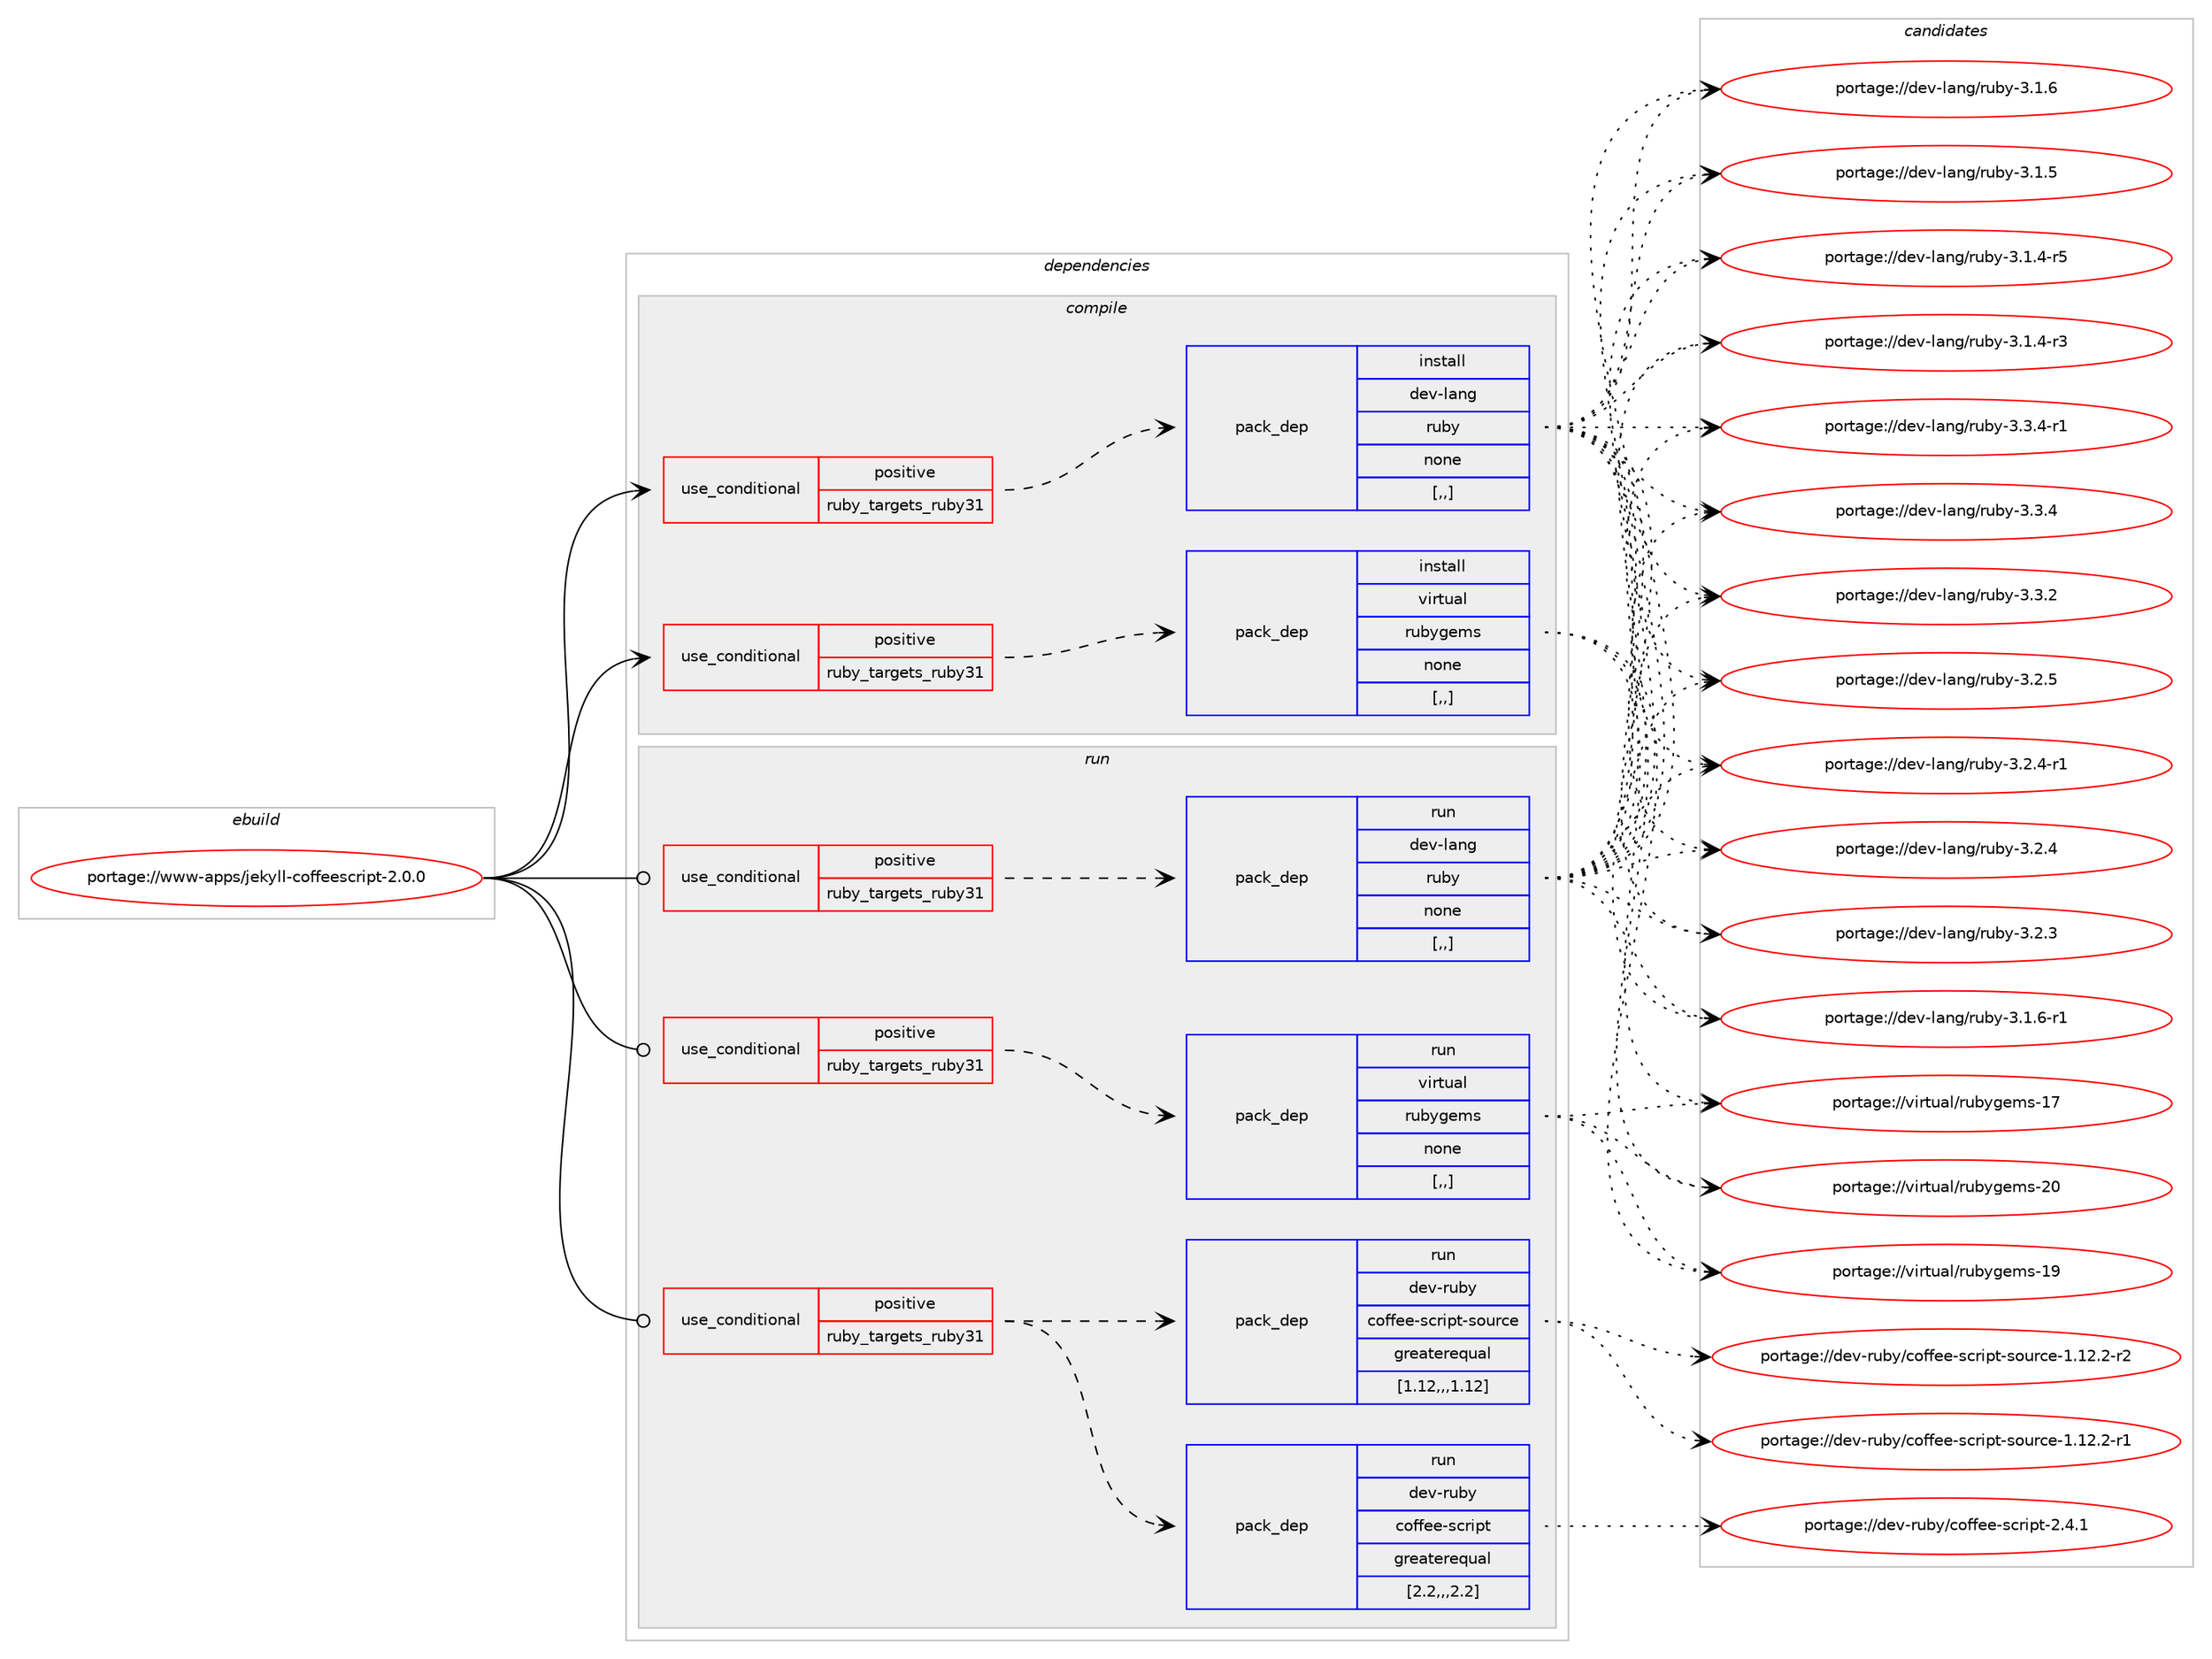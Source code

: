 digraph prolog {

# *************
# Graph options
# *************

newrank=true;
concentrate=true;
compound=true;
graph [rankdir=LR,fontname=Helvetica,fontsize=10,ranksep=1.5];#, ranksep=2.5, nodesep=0.2];
edge  [arrowhead=vee];
node  [fontname=Helvetica,fontsize=10];

# **********
# The ebuild
# **********

subgraph cluster_leftcol {
color=gray;
label=<<i>ebuild</i>>;
id [label="portage://www-apps/jekyll-coffeescript-2.0.0", color=red, width=4, href="../www-apps/jekyll-coffeescript-2.0.0.svg"];
}

# ****************
# The dependencies
# ****************

subgraph cluster_midcol {
color=gray;
label=<<i>dependencies</i>>;
subgraph cluster_compile {
fillcolor="#eeeeee";
style=filled;
label=<<i>compile</i>>;
subgraph cond119011 {
dependency446929 [label=<<TABLE BORDER="0" CELLBORDER="1" CELLSPACING="0" CELLPADDING="4"><TR><TD ROWSPAN="3" CELLPADDING="10">use_conditional</TD></TR><TR><TD>positive</TD></TR><TR><TD>ruby_targets_ruby31</TD></TR></TABLE>>, shape=none, color=red];
subgraph pack324629 {
dependency446930 [label=<<TABLE BORDER="0" CELLBORDER="1" CELLSPACING="0" CELLPADDING="4" WIDTH="220"><TR><TD ROWSPAN="6" CELLPADDING="30">pack_dep</TD></TR><TR><TD WIDTH="110">install</TD></TR><TR><TD>dev-lang</TD></TR><TR><TD>ruby</TD></TR><TR><TD>none</TD></TR><TR><TD>[,,]</TD></TR></TABLE>>, shape=none, color=blue];
}
dependency446929:e -> dependency446930:w [weight=20,style="dashed",arrowhead="vee"];
}
id:e -> dependency446929:w [weight=20,style="solid",arrowhead="vee"];
subgraph cond119012 {
dependency446931 [label=<<TABLE BORDER="0" CELLBORDER="1" CELLSPACING="0" CELLPADDING="4"><TR><TD ROWSPAN="3" CELLPADDING="10">use_conditional</TD></TR><TR><TD>positive</TD></TR><TR><TD>ruby_targets_ruby31</TD></TR></TABLE>>, shape=none, color=red];
subgraph pack324630 {
dependency446932 [label=<<TABLE BORDER="0" CELLBORDER="1" CELLSPACING="0" CELLPADDING="4" WIDTH="220"><TR><TD ROWSPAN="6" CELLPADDING="30">pack_dep</TD></TR><TR><TD WIDTH="110">install</TD></TR><TR><TD>virtual</TD></TR><TR><TD>rubygems</TD></TR><TR><TD>none</TD></TR><TR><TD>[,,]</TD></TR></TABLE>>, shape=none, color=blue];
}
dependency446931:e -> dependency446932:w [weight=20,style="dashed",arrowhead="vee"];
}
id:e -> dependency446931:w [weight=20,style="solid",arrowhead="vee"];
}
subgraph cluster_compileandrun {
fillcolor="#eeeeee";
style=filled;
label=<<i>compile and run</i>>;
}
subgraph cluster_run {
fillcolor="#eeeeee";
style=filled;
label=<<i>run</i>>;
subgraph cond119013 {
dependency446933 [label=<<TABLE BORDER="0" CELLBORDER="1" CELLSPACING="0" CELLPADDING="4"><TR><TD ROWSPAN="3" CELLPADDING="10">use_conditional</TD></TR><TR><TD>positive</TD></TR><TR><TD>ruby_targets_ruby31</TD></TR></TABLE>>, shape=none, color=red];
subgraph pack324631 {
dependency446934 [label=<<TABLE BORDER="0" CELLBORDER="1" CELLSPACING="0" CELLPADDING="4" WIDTH="220"><TR><TD ROWSPAN="6" CELLPADDING="30">pack_dep</TD></TR><TR><TD WIDTH="110">run</TD></TR><TR><TD>dev-lang</TD></TR><TR><TD>ruby</TD></TR><TR><TD>none</TD></TR><TR><TD>[,,]</TD></TR></TABLE>>, shape=none, color=blue];
}
dependency446933:e -> dependency446934:w [weight=20,style="dashed",arrowhead="vee"];
}
id:e -> dependency446933:w [weight=20,style="solid",arrowhead="odot"];
subgraph cond119014 {
dependency446935 [label=<<TABLE BORDER="0" CELLBORDER="1" CELLSPACING="0" CELLPADDING="4"><TR><TD ROWSPAN="3" CELLPADDING="10">use_conditional</TD></TR><TR><TD>positive</TD></TR><TR><TD>ruby_targets_ruby31</TD></TR></TABLE>>, shape=none, color=red];
subgraph pack324632 {
dependency446936 [label=<<TABLE BORDER="0" CELLBORDER="1" CELLSPACING="0" CELLPADDING="4" WIDTH="220"><TR><TD ROWSPAN="6" CELLPADDING="30">pack_dep</TD></TR><TR><TD WIDTH="110">run</TD></TR><TR><TD>dev-ruby</TD></TR><TR><TD>coffee-script</TD></TR><TR><TD>greaterequal</TD></TR><TR><TD>[2.2,,,2.2]</TD></TR></TABLE>>, shape=none, color=blue];
}
dependency446935:e -> dependency446936:w [weight=20,style="dashed",arrowhead="vee"];
subgraph pack324633 {
dependency446937 [label=<<TABLE BORDER="0" CELLBORDER="1" CELLSPACING="0" CELLPADDING="4" WIDTH="220"><TR><TD ROWSPAN="6" CELLPADDING="30">pack_dep</TD></TR><TR><TD WIDTH="110">run</TD></TR><TR><TD>dev-ruby</TD></TR><TR><TD>coffee-script-source</TD></TR><TR><TD>greaterequal</TD></TR><TR><TD>[1.12,,,1.12]</TD></TR></TABLE>>, shape=none, color=blue];
}
dependency446935:e -> dependency446937:w [weight=20,style="dashed",arrowhead="vee"];
}
id:e -> dependency446935:w [weight=20,style="solid",arrowhead="odot"];
subgraph cond119015 {
dependency446938 [label=<<TABLE BORDER="0" CELLBORDER="1" CELLSPACING="0" CELLPADDING="4"><TR><TD ROWSPAN="3" CELLPADDING="10">use_conditional</TD></TR><TR><TD>positive</TD></TR><TR><TD>ruby_targets_ruby31</TD></TR></TABLE>>, shape=none, color=red];
subgraph pack324634 {
dependency446939 [label=<<TABLE BORDER="0" CELLBORDER="1" CELLSPACING="0" CELLPADDING="4" WIDTH="220"><TR><TD ROWSPAN="6" CELLPADDING="30">pack_dep</TD></TR><TR><TD WIDTH="110">run</TD></TR><TR><TD>virtual</TD></TR><TR><TD>rubygems</TD></TR><TR><TD>none</TD></TR><TR><TD>[,,]</TD></TR></TABLE>>, shape=none, color=blue];
}
dependency446938:e -> dependency446939:w [weight=20,style="dashed",arrowhead="vee"];
}
id:e -> dependency446938:w [weight=20,style="solid",arrowhead="odot"];
}
}

# **************
# The candidates
# **************

subgraph cluster_choices {
rank=same;
color=gray;
label=<<i>candidates</i>>;

subgraph choice324629 {
color=black;
nodesep=1;
choice100101118451089711010347114117981214551465146524511449 [label="portage://dev-lang/ruby-3.3.4-r1", color=red, width=4,href="../dev-lang/ruby-3.3.4-r1.svg"];
choice10010111845108971101034711411798121455146514652 [label="portage://dev-lang/ruby-3.3.4", color=red, width=4,href="../dev-lang/ruby-3.3.4.svg"];
choice10010111845108971101034711411798121455146514650 [label="portage://dev-lang/ruby-3.3.2", color=red, width=4,href="../dev-lang/ruby-3.3.2.svg"];
choice10010111845108971101034711411798121455146504653 [label="portage://dev-lang/ruby-3.2.5", color=red, width=4,href="../dev-lang/ruby-3.2.5.svg"];
choice100101118451089711010347114117981214551465046524511449 [label="portage://dev-lang/ruby-3.2.4-r1", color=red, width=4,href="../dev-lang/ruby-3.2.4-r1.svg"];
choice10010111845108971101034711411798121455146504652 [label="portage://dev-lang/ruby-3.2.4", color=red, width=4,href="../dev-lang/ruby-3.2.4.svg"];
choice10010111845108971101034711411798121455146504651 [label="portage://dev-lang/ruby-3.2.3", color=red, width=4,href="../dev-lang/ruby-3.2.3.svg"];
choice100101118451089711010347114117981214551464946544511449 [label="portage://dev-lang/ruby-3.1.6-r1", color=red, width=4,href="../dev-lang/ruby-3.1.6-r1.svg"];
choice10010111845108971101034711411798121455146494654 [label="portage://dev-lang/ruby-3.1.6", color=red, width=4,href="../dev-lang/ruby-3.1.6.svg"];
choice10010111845108971101034711411798121455146494653 [label="portage://dev-lang/ruby-3.1.5", color=red, width=4,href="../dev-lang/ruby-3.1.5.svg"];
choice100101118451089711010347114117981214551464946524511453 [label="portage://dev-lang/ruby-3.1.4-r5", color=red, width=4,href="../dev-lang/ruby-3.1.4-r5.svg"];
choice100101118451089711010347114117981214551464946524511451 [label="portage://dev-lang/ruby-3.1.4-r3", color=red, width=4,href="../dev-lang/ruby-3.1.4-r3.svg"];
dependency446930:e -> choice100101118451089711010347114117981214551465146524511449:w [style=dotted,weight="100"];
dependency446930:e -> choice10010111845108971101034711411798121455146514652:w [style=dotted,weight="100"];
dependency446930:e -> choice10010111845108971101034711411798121455146514650:w [style=dotted,weight="100"];
dependency446930:e -> choice10010111845108971101034711411798121455146504653:w [style=dotted,weight="100"];
dependency446930:e -> choice100101118451089711010347114117981214551465046524511449:w [style=dotted,weight="100"];
dependency446930:e -> choice10010111845108971101034711411798121455146504652:w [style=dotted,weight="100"];
dependency446930:e -> choice10010111845108971101034711411798121455146504651:w [style=dotted,weight="100"];
dependency446930:e -> choice100101118451089711010347114117981214551464946544511449:w [style=dotted,weight="100"];
dependency446930:e -> choice10010111845108971101034711411798121455146494654:w [style=dotted,weight="100"];
dependency446930:e -> choice10010111845108971101034711411798121455146494653:w [style=dotted,weight="100"];
dependency446930:e -> choice100101118451089711010347114117981214551464946524511453:w [style=dotted,weight="100"];
dependency446930:e -> choice100101118451089711010347114117981214551464946524511451:w [style=dotted,weight="100"];
}
subgraph choice324630 {
color=black;
nodesep=1;
choice118105114116117971084711411798121103101109115455048 [label="portage://virtual/rubygems-20", color=red, width=4,href="../virtual/rubygems-20.svg"];
choice118105114116117971084711411798121103101109115454957 [label="portage://virtual/rubygems-19", color=red, width=4,href="../virtual/rubygems-19.svg"];
choice118105114116117971084711411798121103101109115454955 [label="portage://virtual/rubygems-17", color=red, width=4,href="../virtual/rubygems-17.svg"];
dependency446932:e -> choice118105114116117971084711411798121103101109115455048:w [style=dotted,weight="100"];
dependency446932:e -> choice118105114116117971084711411798121103101109115454957:w [style=dotted,weight="100"];
dependency446932:e -> choice118105114116117971084711411798121103101109115454955:w [style=dotted,weight="100"];
}
subgraph choice324631 {
color=black;
nodesep=1;
choice100101118451089711010347114117981214551465146524511449 [label="portage://dev-lang/ruby-3.3.4-r1", color=red, width=4,href="../dev-lang/ruby-3.3.4-r1.svg"];
choice10010111845108971101034711411798121455146514652 [label="portage://dev-lang/ruby-3.3.4", color=red, width=4,href="../dev-lang/ruby-3.3.4.svg"];
choice10010111845108971101034711411798121455146514650 [label="portage://dev-lang/ruby-3.3.2", color=red, width=4,href="../dev-lang/ruby-3.3.2.svg"];
choice10010111845108971101034711411798121455146504653 [label="portage://dev-lang/ruby-3.2.5", color=red, width=4,href="../dev-lang/ruby-3.2.5.svg"];
choice100101118451089711010347114117981214551465046524511449 [label="portage://dev-lang/ruby-3.2.4-r1", color=red, width=4,href="../dev-lang/ruby-3.2.4-r1.svg"];
choice10010111845108971101034711411798121455146504652 [label="portage://dev-lang/ruby-3.2.4", color=red, width=4,href="../dev-lang/ruby-3.2.4.svg"];
choice10010111845108971101034711411798121455146504651 [label="portage://dev-lang/ruby-3.2.3", color=red, width=4,href="../dev-lang/ruby-3.2.3.svg"];
choice100101118451089711010347114117981214551464946544511449 [label="portage://dev-lang/ruby-3.1.6-r1", color=red, width=4,href="../dev-lang/ruby-3.1.6-r1.svg"];
choice10010111845108971101034711411798121455146494654 [label="portage://dev-lang/ruby-3.1.6", color=red, width=4,href="../dev-lang/ruby-3.1.6.svg"];
choice10010111845108971101034711411798121455146494653 [label="portage://dev-lang/ruby-3.1.5", color=red, width=4,href="../dev-lang/ruby-3.1.5.svg"];
choice100101118451089711010347114117981214551464946524511453 [label="portage://dev-lang/ruby-3.1.4-r5", color=red, width=4,href="../dev-lang/ruby-3.1.4-r5.svg"];
choice100101118451089711010347114117981214551464946524511451 [label="portage://dev-lang/ruby-3.1.4-r3", color=red, width=4,href="../dev-lang/ruby-3.1.4-r3.svg"];
dependency446934:e -> choice100101118451089711010347114117981214551465146524511449:w [style=dotted,weight="100"];
dependency446934:e -> choice10010111845108971101034711411798121455146514652:w [style=dotted,weight="100"];
dependency446934:e -> choice10010111845108971101034711411798121455146514650:w [style=dotted,weight="100"];
dependency446934:e -> choice10010111845108971101034711411798121455146504653:w [style=dotted,weight="100"];
dependency446934:e -> choice100101118451089711010347114117981214551465046524511449:w [style=dotted,weight="100"];
dependency446934:e -> choice10010111845108971101034711411798121455146504652:w [style=dotted,weight="100"];
dependency446934:e -> choice10010111845108971101034711411798121455146504651:w [style=dotted,weight="100"];
dependency446934:e -> choice100101118451089711010347114117981214551464946544511449:w [style=dotted,weight="100"];
dependency446934:e -> choice10010111845108971101034711411798121455146494654:w [style=dotted,weight="100"];
dependency446934:e -> choice10010111845108971101034711411798121455146494653:w [style=dotted,weight="100"];
dependency446934:e -> choice100101118451089711010347114117981214551464946524511453:w [style=dotted,weight="100"];
dependency446934:e -> choice100101118451089711010347114117981214551464946524511451:w [style=dotted,weight="100"];
}
subgraph choice324632 {
color=black;
nodesep=1;
choice100101118451141179812147991111021021011014511599114105112116455046524649 [label="portage://dev-ruby/coffee-script-2.4.1", color=red, width=4,href="../dev-ruby/coffee-script-2.4.1.svg"];
dependency446936:e -> choice100101118451141179812147991111021021011014511599114105112116455046524649:w [style=dotted,weight="100"];
}
subgraph choice324633 {
color=black;
nodesep=1;
choice1001011184511411798121479911110210210110145115991141051121164511511111711499101454946495046504511450 [label="portage://dev-ruby/coffee-script-source-1.12.2-r2", color=red, width=4,href="../dev-ruby/coffee-script-source-1.12.2-r2.svg"];
choice1001011184511411798121479911110210210110145115991141051121164511511111711499101454946495046504511449 [label="portage://dev-ruby/coffee-script-source-1.12.2-r1", color=red, width=4,href="../dev-ruby/coffee-script-source-1.12.2-r1.svg"];
dependency446937:e -> choice1001011184511411798121479911110210210110145115991141051121164511511111711499101454946495046504511450:w [style=dotted,weight="100"];
dependency446937:e -> choice1001011184511411798121479911110210210110145115991141051121164511511111711499101454946495046504511449:w [style=dotted,weight="100"];
}
subgraph choice324634 {
color=black;
nodesep=1;
choice118105114116117971084711411798121103101109115455048 [label="portage://virtual/rubygems-20", color=red, width=4,href="../virtual/rubygems-20.svg"];
choice118105114116117971084711411798121103101109115454957 [label="portage://virtual/rubygems-19", color=red, width=4,href="../virtual/rubygems-19.svg"];
choice118105114116117971084711411798121103101109115454955 [label="portage://virtual/rubygems-17", color=red, width=4,href="../virtual/rubygems-17.svg"];
dependency446939:e -> choice118105114116117971084711411798121103101109115455048:w [style=dotted,weight="100"];
dependency446939:e -> choice118105114116117971084711411798121103101109115454957:w [style=dotted,weight="100"];
dependency446939:e -> choice118105114116117971084711411798121103101109115454955:w [style=dotted,weight="100"];
}
}

}
